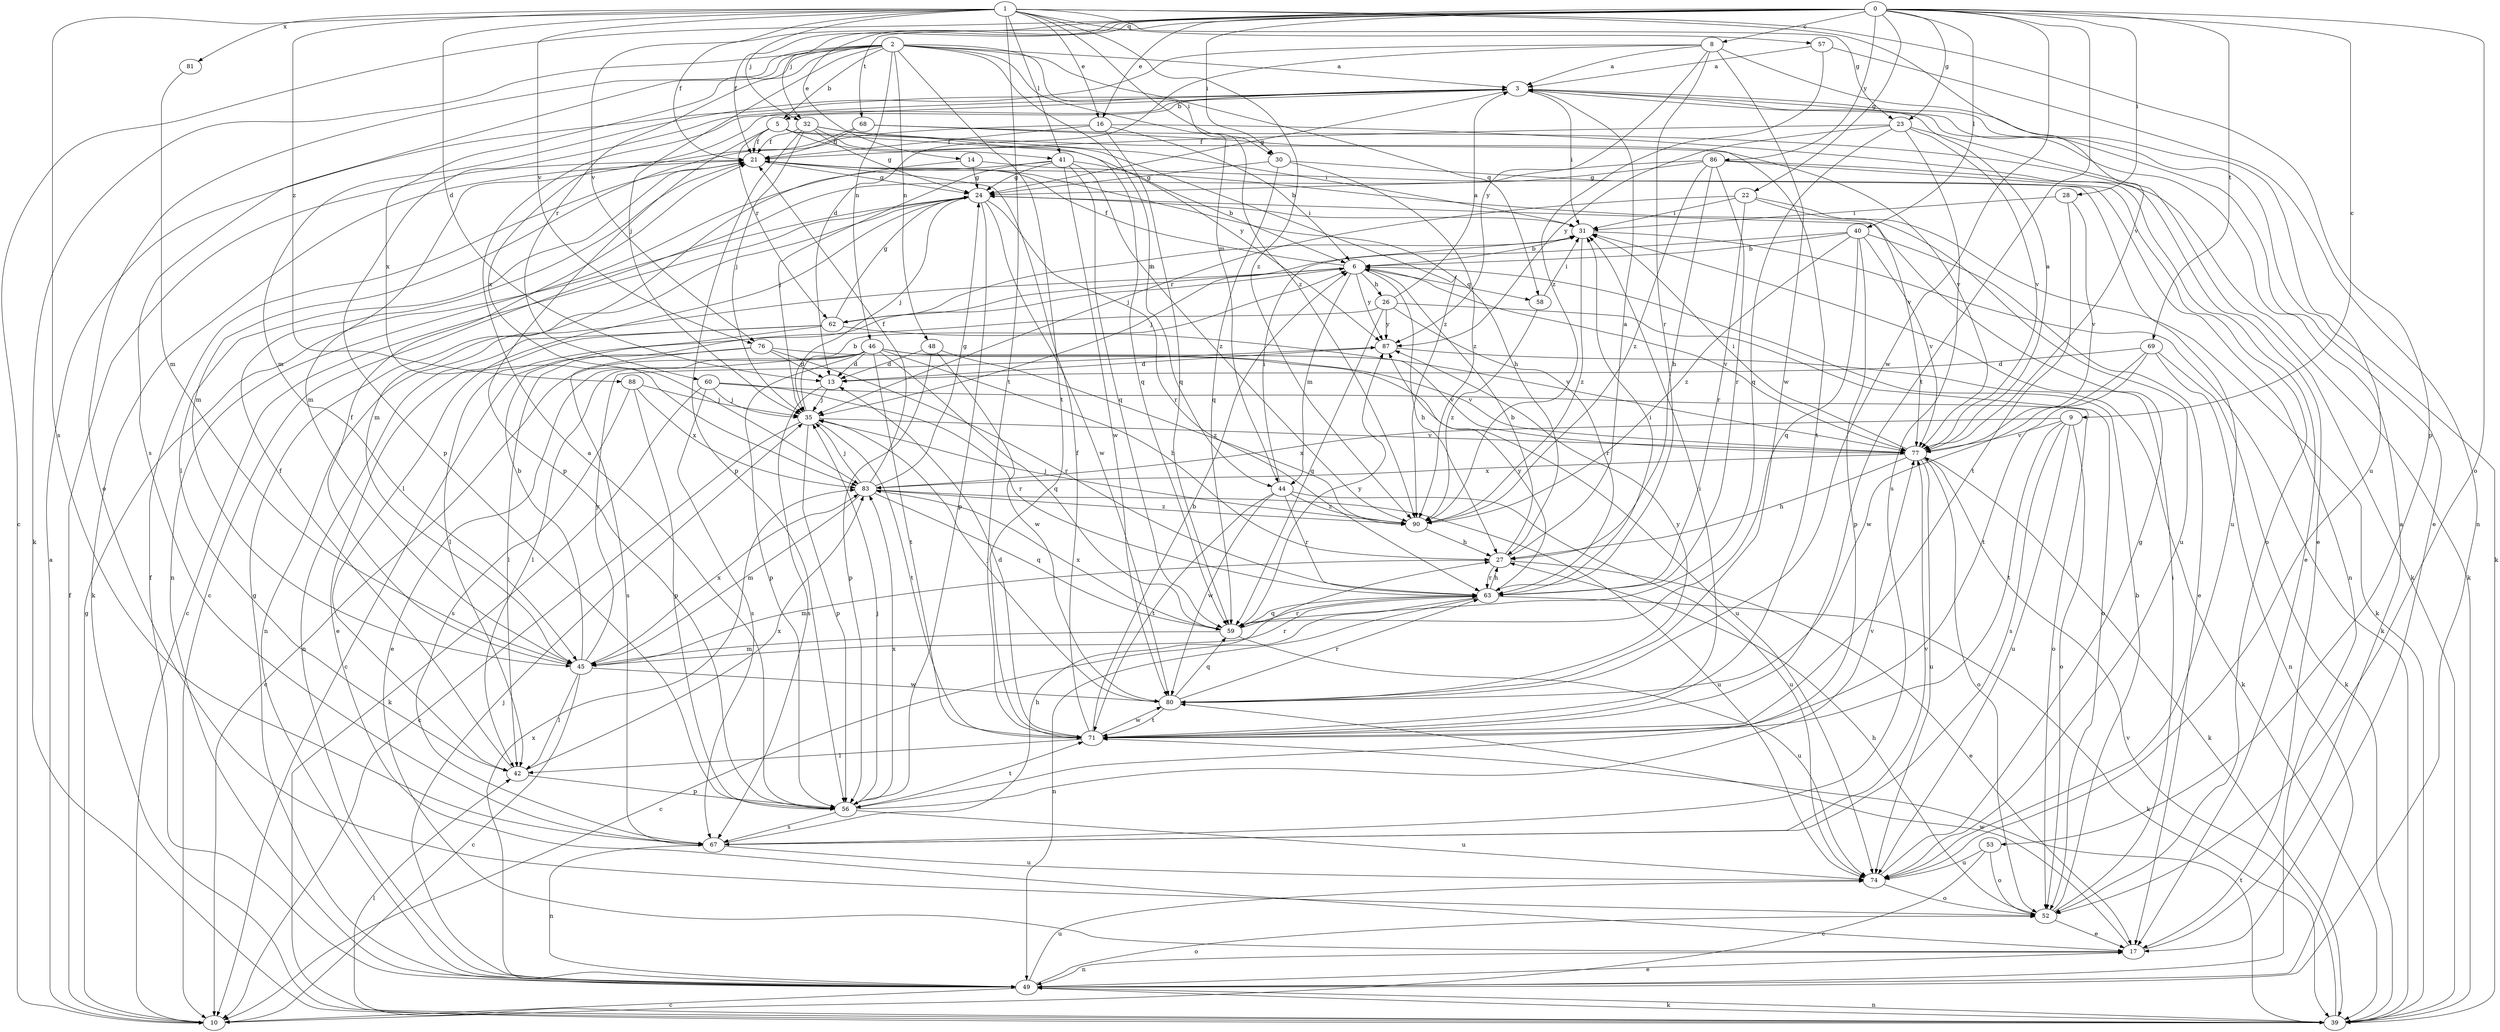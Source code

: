 strict digraph  {
0;
1;
2;
3;
5;
6;
8;
9;
10;
13;
14;
16;
17;
21;
22;
23;
24;
26;
27;
28;
30;
31;
32;
35;
39;
40;
41;
42;
44;
45;
46;
48;
49;
52;
53;
56;
57;
58;
59;
60;
62;
63;
67;
68;
69;
71;
74;
76;
77;
80;
81;
83;
86;
87;
88;
90;
0 -> 8  [label=c];
0 -> 9  [label=c];
0 -> 10  [label=c];
0 -> 14  [label=e];
0 -> 16  [label=e];
0 -> 21  [label=f];
0 -> 22  [label=g];
0 -> 23  [label=g];
0 -> 28  [label=i];
0 -> 30  [label=i];
0 -> 32  [label=j];
0 -> 40  [label=l];
0 -> 52  [label=o];
0 -> 68  [label=t];
0 -> 69  [label=t];
0 -> 71  [label=t];
0 -> 76  [label=v];
0 -> 80  [label=w];
0 -> 86  [label=y];
1 -> 13  [label=d];
1 -> 16  [label=e];
1 -> 21  [label=f];
1 -> 23  [label=g];
1 -> 32  [label=j];
1 -> 41  [label=l];
1 -> 44  [label=m];
1 -> 53  [label=p];
1 -> 57  [label=q];
1 -> 67  [label=s];
1 -> 71  [label=t];
1 -> 76  [label=v];
1 -> 77  [label=v];
1 -> 81  [label=x];
1 -> 88  [label=z];
1 -> 90  [label=z];
2 -> 3  [label=a];
2 -> 5  [label=b];
2 -> 30  [label=i];
2 -> 35  [label=j];
2 -> 39  [label=k];
2 -> 44  [label=m];
2 -> 46  [label=n];
2 -> 48  [label=n];
2 -> 52  [label=o];
2 -> 58  [label=q];
2 -> 60  [label=r];
2 -> 67  [label=s];
2 -> 71  [label=t];
2 -> 83  [label=x];
2 -> 90  [label=z];
3 -> 5  [label=b];
3 -> 17  [label=e];
3 -> 24  [label=g];
3 -> 31  [label=i];
3 -> 39  [label=k];
3 -> 56  [label=p];
3 -> 83  [label=x];
5 -> 21  [label=f];
5 -> 41  [label=l];
5 -> 56  [label=p];
5 -> 62  [label=r];
5 -> 77  [label=v];
5 -> 87  [label=y];
6 -> 21  [label=f];
6 -> 26  [label=h];
6 -> 27  [label=h];
6 -> 44  [label=m];
6 -> 49  [label=n];
6 -> 58  [label=q];
6 -> 62  [label=r];
6 -> 77  [label=v];
6 -> 87  [label=y];
8 -> 3  [label=a];
8 -> 13  [label=d];
8 -> 45  [label=m];
8 -> 63  [label=r];
8 -> 74  [label=u];
8 -> 80  [label=w];
8 -> 87  [label=y];
9 -> 52  [label=o];
9 -> 67  [label=s];
9 -> 71  [label=t];
9 -> 74  [label=u];
9 -> 77  [label=v];
9 -> 83  [label=x];
10 -> 3  [label=a];
10 -> 21  [label=f];
10 -> 24  [label=g];
13 -> 35  [label=j];
13 -> 67  [label=s];
14 -> 24  [label=g];
14 -> 45  [label=m];
14 -> 74  [label=u];
16 -> 6  [label=b];
16 -> 17  [label=e];
16 -> 21  [label=f];
16 -> 45  [label=m];
16 -> 59  [label=q];
17 -> 3  [label=a];
17 -> 49  [label=n];
17 -> 80  [label=w];
21 -> 24  [label=g];
21 -> 27  [label=h];
21 -> 39  [label=k];
21 -> 42  [label=l];
21 -> 77  [label=v];
22 -> 31  [label=i];
22 -> 35  [label=j];
22 -> 39  [label=k];
22 -> 63  [label=r];
22 -> 74  [label=u];
23 -> 21  [label=f];
23 -> 39  [label=k];
23 -> 59  [label=q];
23 -> 67  [label=s];
23 -> 77  [label=v];
23 -> 87  [label=y];
24 -> 10  [label=c];
24 -> 31  [label=i];
24 -> 35  [label=j];
24 -> 42  [label=l];
24 -> 56  [label=p];
24 -> 63  [label=r];
24 -> 80  [label=w];
26 -> 3  [label=a];
26 -> 10  [label=c];
26 -> 52  [label=o];
26 -> 59  [label=q];
26 -> 63  [label=r];
26 -> 87  [label=y];
27 -> 3  [label=a];
27 -> 6  [label=b];
27 -> 17  [label=e];
27 -> 45  [label=m];
27 -> 63  [label=r];
28 -> 31  [label=i];
28 -> 71  [label=t];
28 -> 77  [label=v];
30 -> 24  [label=g];
30 -> 49  [label=n];
30 -> 59  [label=q];
30 -> 90  [label=z];
31 -> 6  [label=b];
31 -> 39  [label=k];
31 -> 90  [label=z];
32 -> 21  [label=f];
32 -> 24  [label=g];
32 -> 31  [label=i];
32 -> 35  [label=j];
32 -> 56  [label=p];
32 -> 59  [label=q];
32 -> 90  [label=z];
35 -> 6  [label=b];
35 -> 10  [label=c];
35 -> 56  [label=p];
35 -> 71  [label=t];
35 -> 77  [label=v];
39 -> 42  [label=l];
39 -> 49  [label=n];
39 -> 71  [label=t];
39 -> 77  [label=v];
40 -> 6  [label=b];
40 -> 17  [label=e];
40 -> 35  [label=j];
40 -> 56  [label=p];
40 -> 59  [label=q];
40 -> 77  [label=v];
40 -> 90  [label=z];
41 -> 6  [label=b];
41 -> 24  [label=g];
41 -> 35  [label=j];
41 -> 49  [label=n];
41 -> 59  [label=q];
41 -> 80  [label=w];
41 -> 90  [label=z];
42 -> 21  [label=f];
42 -> 56  [label=p];
42 -> 83  [label=x];
44 -> 31  [label=i];
44 -> 63  [label=r];
44 -> 71  [label=t];
44 -> 74  [label=u];
44 -> 80  [label=w];
44 -> 90  [label=z];
45 -> 6  [label=b];
45 -> 10  [label=c];
45 -> 21  [label=f];
45 -> 42  [label=l];
45 -> 63  [label=r];
45 -> 80  [label=w];
45 -> 83  [label=x];
45 -> 87  [label=y];
46 -> 10  [label=c];
46 -> 13  [label=d];
46 -> 17  [label=e];
46 -> 27  [label=h];
46 -> 42  [label=l];
46 -> 56  [label=p];
46 -> 59  [label=q];
46 -> 71  [label=t];
46 -> 74  [label=u];
46 -> 77  [label=v];
48 -> 13  [label=d];
48 -> 56  [label=p];
48 -> 80  [label=w];
48 -> 90  [label=z];
49 -> 10  [label=c];
49 -> 17  [label=e];
49 -> 21  [label=f];
49 -> 24  [label=g];
49 -> 35  [label=j];
49 -> 39  [label=k];
49 -> 52  [label=o];
49 -> 74  [label=u];
49 -> 83  [label=x];
52 -> 6  [label=b];
52 -> 17  [label=e];
52 -> 27  [label=h];
52 -> 31  [label=i];
53 -> 10  [label=c];
53 -> 52  [label=o];
53 -> 74  [label=u];
56 -> 3  [label=a];
56 -> 35  [label=j];
56 -> 67  [label=s];
56 -> 71  [label=t];
56 -> 74  [label=u];
56 -> 77  [label=v];
56 -> 83  [label=x];
57 -> 3  [label=a];
57 -> 49  [label=n];
57 -> 90  [label=z];
58 -> 31  [label=i];
58 -> 90  [label=z];
59 -> 45  [label=m];
59 -> 63  [label=r];
59 -> 74  [label=u];
59 -> 83  [label=x];
59 -> 87  [label=y];
60 -> 35  [label=j];
60 -> 39  [label=k];
60 -> 52  [label=o];
60 -> 63  [label=r];
60 -> 67  [label=s];
62 -> 17  [label=e];
62 -> 24  [label=g];
62 -> 31  [label=i];
62 -> 42  [label=l];
62 -> 49  [label=n];
62 -> 77  [label=v];
63 -> 10  [label=c];
63 -> 27  [label=h];
63 -> 31  [label=i];
63 -> 39  [label=k];
63 -> 49  [label=n];
63 -> 59  [label=q];
63 -> 87  [label=y];
67 -> 27  [label=h];
67 -> 49  [label=n];
67 -> 74  [label=u];
67 -> 77  [label=v];
68 -> 21  [label=f];
68 -> 39  [label=k];
68 -> 45  [label=m];
68 -> 71  [label=t];
69 -> 13  [label=d];
69 -> 39  [label=k];
69 -> 49  [label=n];
69 -> 71  [label=t];
69 -> 80  [label=w];
71 -> 6  [label=b];
71 -> 13  [label=d];
71 -> 21  [label=f];
71 -> 31  [label=i];
71 -> 42  [label=l];
71 -> 80  [label=w];
74 -> 24  [label=g];
74 -> 52  [label=o];
76 -> 13  [label=d];
76 -> 42  [label=l];
76 -> 63  [label=r];
76 -> 67  [label=s];
76 -> 77  [label=v];
77 -> 3  [label=a];
77 -> 27  [label=h];
77 -> 31  [label=i];
77 -> 39  [label=k];
77 -> 52  [label=o];
77 -> 74  [label=u];
77 -> 83  [label=x];
80 -> 35  [label=j];
80 -> 59  [label=q];
80 -> 63  [label=r];
80 -> 71  [label=t];
80 -> 87  [label=y];
81 -> 45  [label=m];
83 -> 21  [label=f];
83 -> 24  [label=g];
83 -> 35  [label=j];
83 -> 45  [label=m];
83 -> 59  [label=q];
83 -> 74  [label=u];
83 -> 90  [label=z];
86 -> 10  [label=c];
86 -> 17  [label=e];
86 -> 24  [label=g];
86 -> 27  [label=h];
86 -> 52  [label=o];
86 -> 63  [label=r];
86 -> 90  [label=z];
87 -> 13  [label=d];
87 -> 39  [label=k];
88 -> 35  [label=j];
88 -> 56  [label=p];
88 -> 67  [label=s];
88 -> 83  [label=x];
90 -> 27  [label=h];
90 -> 35  [label=j];
}
